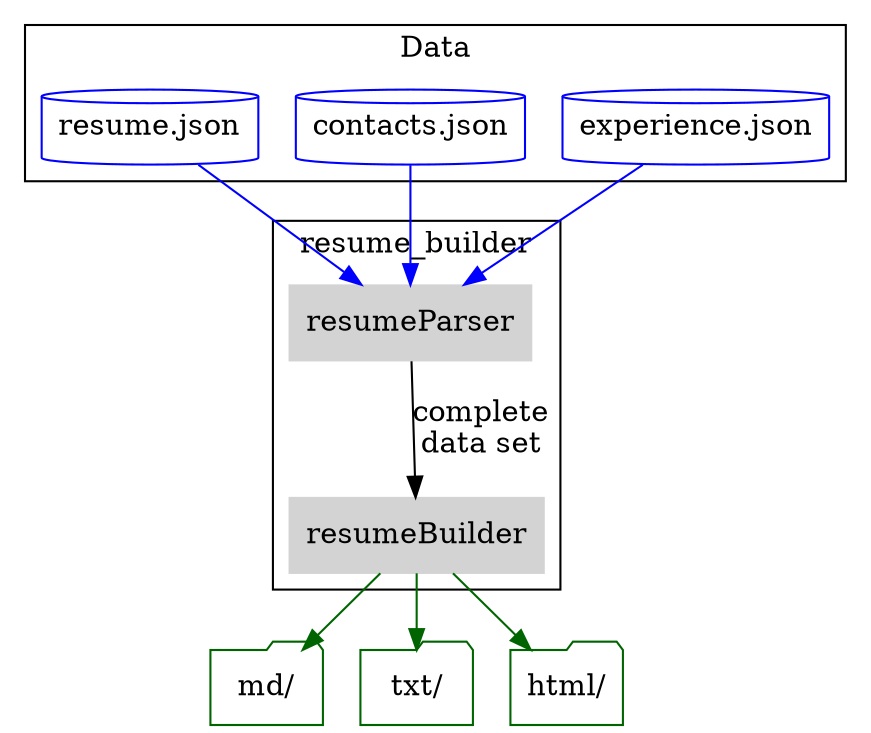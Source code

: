 digraph {
    node [shape = box;];
    
    subgraph cluster_0 {
        node [style = filled; color = lightgrey;];
        resumeParser -> resumeBuilder [label = "complete\ndata set";];
        label = "resume_builder";
        color = black;
    }
    
    subgraph cluster_1 {
        label = "Data";
        color = black;
        node [color = blue;];
        resumeData -> resumeParser [color = blue;];
        contactsData -> resumeParser [color = blue;];
        experienceData -> resumeParser [color = blue;];
    }
    
    resumeBuilder -> outputMarkdown [color = darkgreen;];
    resumeBuilder -> outputTxt [color = darkgreen;];
    resumeBuilder -> outputHtml [color = darkgreen;];
    
    resumeData [label = "resume.json";shape = cylinder;fillcolor = grey;];
    contactsData [label = "contacts.json";shape = cylinder;fillcolor = grey;];
    experienceData [label = "experience.json";shape = cylinder;fillcolor = grey;];
    
    outputMarkdown [label = "md/";shape = folder;color = darkgreen;];
    outputTxt [label = "txt/";shape = folder;color = darkgreen;];
    outputHtml [label = "html/";shape = folder;color = darkgreen;];
}